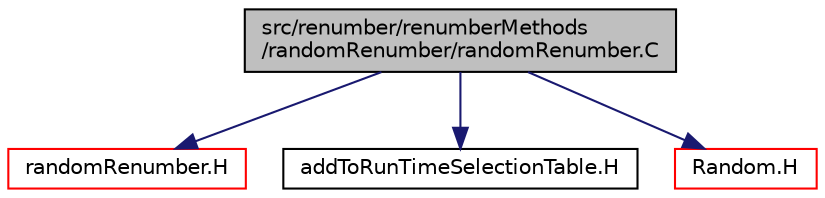 digraph "src/renumber/renumberMethods/randomRenumber/randomRenumber.C"
{
  bgcolor="transparent";
  edge [fontname="Helvetica",fontsize="10",labelfontname="Helvetica",labelfontsize="10"];
  node [fontname="Helvetica",fontsize="10",shape=record];
  Node0 [label="src/renumber/renumberMethods\l/randomRenumber/randomRenumber.C",height=0.2,width=0.4,color="black", fillcolor="grey75", style="filled", fontcolor="black"];
  Node0 -> Node1 [color="midnightblue",fontsize="10",style="solid",fontname="Helvetica"];
  Node1 [label="randomRenumber.H",height=0.2,width=0.4,color="red",URL="$a14513.html"];
  Node0 -> Node239 [color="midnightblue",fontsize="10",style="solid",fontname="Helvetica"];
  Node239 [label="addToRunTimeSelectionTable.H",height=0.2,width=0.4,color="black",URL="$a09989.html",tooltip="Macros for easy insertion into run-time selection tables. "];
  Node0 -> Node240 [color="midnightblue",fontsize="10",style="solid",fontname="Helvetica"];
  Node240 [label="Random.H",height=0.2,width=0.4,color="red",URL="$a13259.html"];
}
